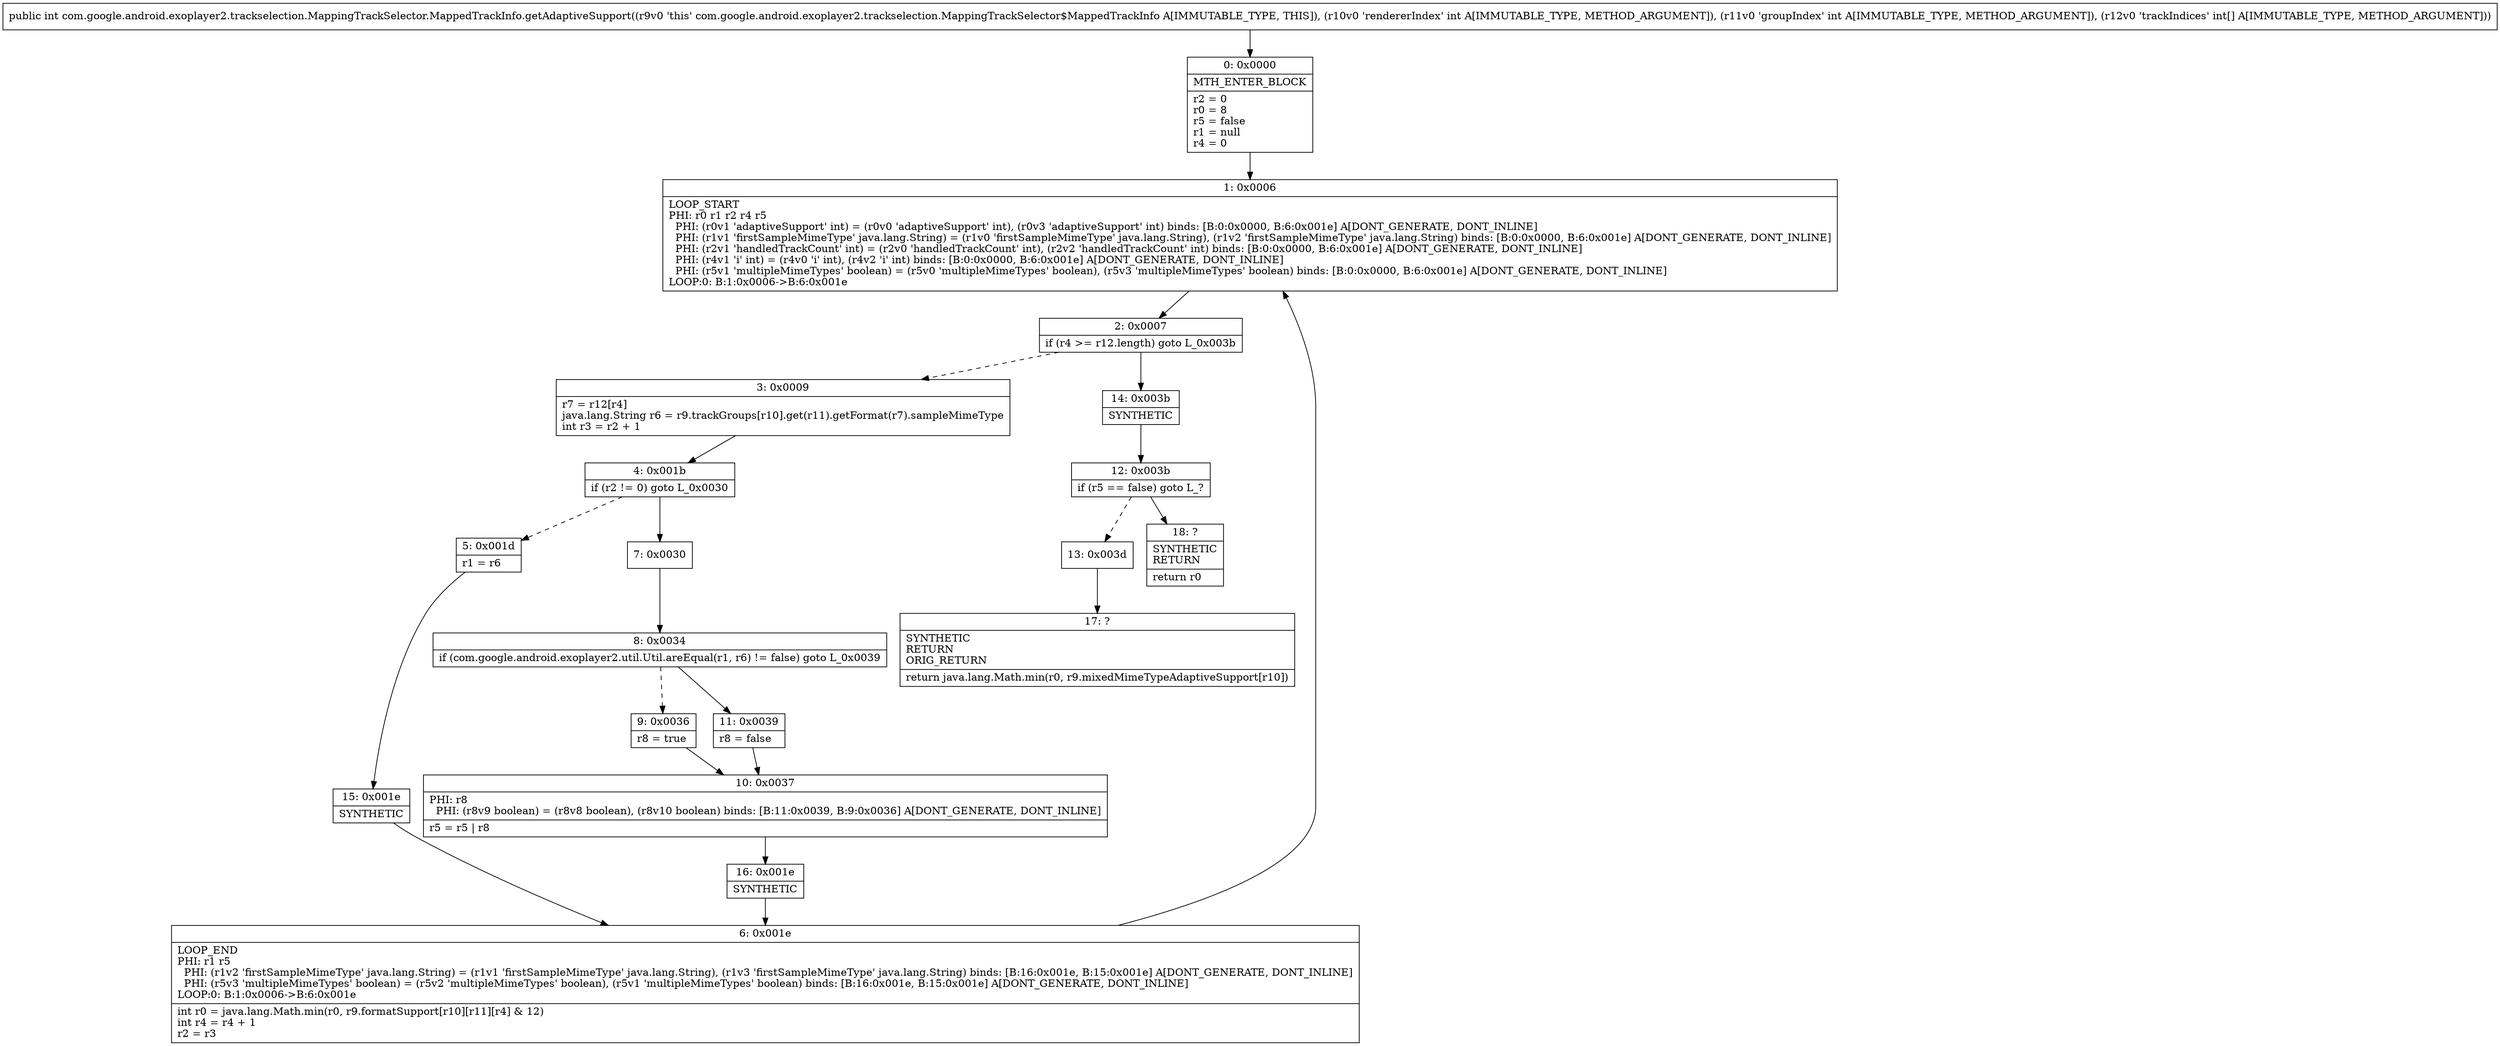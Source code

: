 digraph "CFG forcom.google.android.exoplayer2.trackselection.MappingTrackSelector.MappedTrackInfo.getAdaptiveSupport(II[I)I" {
Node_0 [shape=record,label="{0\:\ 0x0000|MTH_ENTER_BLOCK\l|r2 = 0\lr0 = 8\lr5 = false\lr1 = null\lr4 = 0\l}"];
Node_1 [shape=record,label="{1\:\ 0x0006|LOOP_START\lPHI: r0 r1 r2 r4 r5 \l  PHI: (r0v1 'adaptiveSupport' int) = (r0v0 'adaptiveSupport' int), (r0v3 'adaptiveSupport' int) binds: [B:0:0x0000, B:6:0x001e] A[DONT_GENERATE, DONT_INLINE]\l  PHI: (r1v1 'firstSampleMimeType' java.lang.String) = (r1v0 'firstSampleMimeType' java.lang.String), (r1v2 'firstSampleMimeType' java.lang.String) binds: [B:0:0x0000, B:6:0x001e] A[DONT_GENERATE, DONT_INLINE]\l  PHI: (r2v1 'handledTrackCount' int) = (r2v0 'handledTrackCount' int), (r2v2 'handledTrackCount' int) binds: [B:0:0x0000, B:6:0x001e] A[DONT_GENERATE, DONT_INLINE]\l  PHI: (r4v1 'i' int) = (r4v0 'i' int), (r4v2 'i' int) binds: [B:0:0x0000, B:6:0x001e] A[DONT_GENERATE, DONT_INLINE]\l  PHI: (r5v1 'multipleMimeTypes' boolean) = (r5v0 'multipleMimeTypes' boolean), (r5v3 'multipleMimeTypes' boolean) binds: [B:0:0x0000, B:6:0x001e] A[DONT_GENERATE, DONT_INLINE]\lLOOP:0: B:1:0x0006\-\>B:6:0x001e\l}"];
Node_2 [shape=record,label="{2\:\ 0x0007|if (r4 \>= r12.length) goto L_0x003b\l}"];
Node_3 [shape=record,label="{3\:\ 0x0009|r7 = r12[r4]\ljava.lang.String r6 = r9.trackGroups[r10].get(r11).getFormat(r7).sampleMimeType\lint r3 = r2 + 1\l}"];
Node_4 [shape=record,label="{4\:\ 0x001b|if (r2 != 0) goto L_0x0030\l}"];
Node_5 [shape=record,label="{5\:\ 0x001d|r1 = r6\l}"];
Node_6 [shape=record,label="{6\:\ 0x001e|LOOP_END\lPHI: r1 r5 \l  PHI: (r1v2 'firstSampleMimeType' java.lang.String) = (r1v1 'firstSampleMimeType' java.lang.String), (r1v3 'firstSampleMimeType' java.lang.String) binds: [B:16:0x001e, B:15:0x001e] A[DONT_GENERATE, DONT_INLINE]\l  PHI: (r5v3 'multipleMimeTypes' boolean) = (r5v2 'multipleMimeTypes' boolean), (r5v1 'multipleMimeTypes' boolean) binds: [B:16:0x001e, B:15:0x001e] A[DONT_GENERATE, DONT_INLINE]\lLOOP:0: B:1:0x0006\-\>B:6:0x001e\l|int r0 = java.lang.Math.min(r0, r9.formatSupport[r10][r11][r4] & 12)\lint r4 = r4 + 1\lr2 = r3\l}"];
Node_7 [shape=record,label="{7\:\ 0x0030}"];
Node_8 [shape=record,label="{8\:\ 0x0034|if (com.google.android.exoplayer2.util.Util.areEqual(r1, r6) != false) goto L_0x0039\l}"];
Node_9 [shape=record,label="{9\:\ 0x0036|r8 = true\l}"];
Node_10 [shape=record,label="{10\:\ 0x0037|PHI: r8 \l  PHI: (r8v9 boolean) = (r8v8 boolean), (r8v10 boolean) binds: [B:11:0x0039, B:9:0x0036] A[DONT_GENERATE, DONT_INLINE]\l|r5 = r5 \| r8\l}"];
Node_11 [shape=record,label="{11\:\ 0x0039|r8 = false\l}"];
Node_12 [shape=record,label="{12\:\ 0x003b|if (r5 == false) goto L_?\l}"];
Node_13 [shape=record,label="{13\:\ 0x003d}"];
Node_14 [shape=record,label="{14\:\ 0x003b|SYNTHETIC\l}"];
Node_15 [shape=record,label="{15\:\ 0x001e|SYNTHETIC\l}"];
Node_16 [shape=record,label="{16\:\ 0x001e|SYNTHETIC\l}"];
Node_17 [shape=record,label="{17\:\ ?|SYNTHETIC\lRETURN\lORIG_RETURN\l|return java.lang.Math.min(r0, r9.mixedMimeTypeAdaptiveSupport[r10])\l}"];
Node_18 [shape=record,label="{18\:\ ?|SYNTHETIC\lRETURN\l|return r0\l}"];
MethodNode[shape=record,label="{public int com.google.android.exoplayer2.trackselection.MappingTrackSelector.MappedTrackInfo.getAdaptiveSupport((r9v0 'this' com.google.android.exoplayer2.trackselection.MappingTrackSelector$MappedTrackInfo A[IMMUTABLE_TYPE, THIS]), (r10v0 'rendererIndex' int A[IMMUTABLE_TYPE, METHOD_ARGUMENT]), (r11v0 'groupIndex' int A[IMMUTABLE_TYPE, METHOD_ARGUMENT]), (r12v0 'trackIndices' int[] A[IMMUTABLE_TYPE, METHOD_ARGUMENT])) }"];
MethodNode -> Node_0;
Node_0 -> Node_1;
Node_1 -> Node_2;
Node_2 -> Node_3[style=dashed];
Node_2 -> Node_14;
Node_3 -> Node_4;
Node_4 -> Node_5[style=dashed];
Node_4 -> Node_7;
Node_5 -> Node_15;
Node_6 -> Node_1;
Node_7 -> Node_8;
Node_8 -> Node_9[style=dashed];
Node_8 -> Node_11;
Node_9 -> Node_10;
Node_10 -> Node_16;
Node_11 -> Node_10;
Node_12 -> Node_13[style=dashed];
Node_12 -> Node_18;
Node_13 -> Node_17;
Node_14 -> Node_12;
Node_15 -> Node_6;
Node_16 -> Node_6;
}

